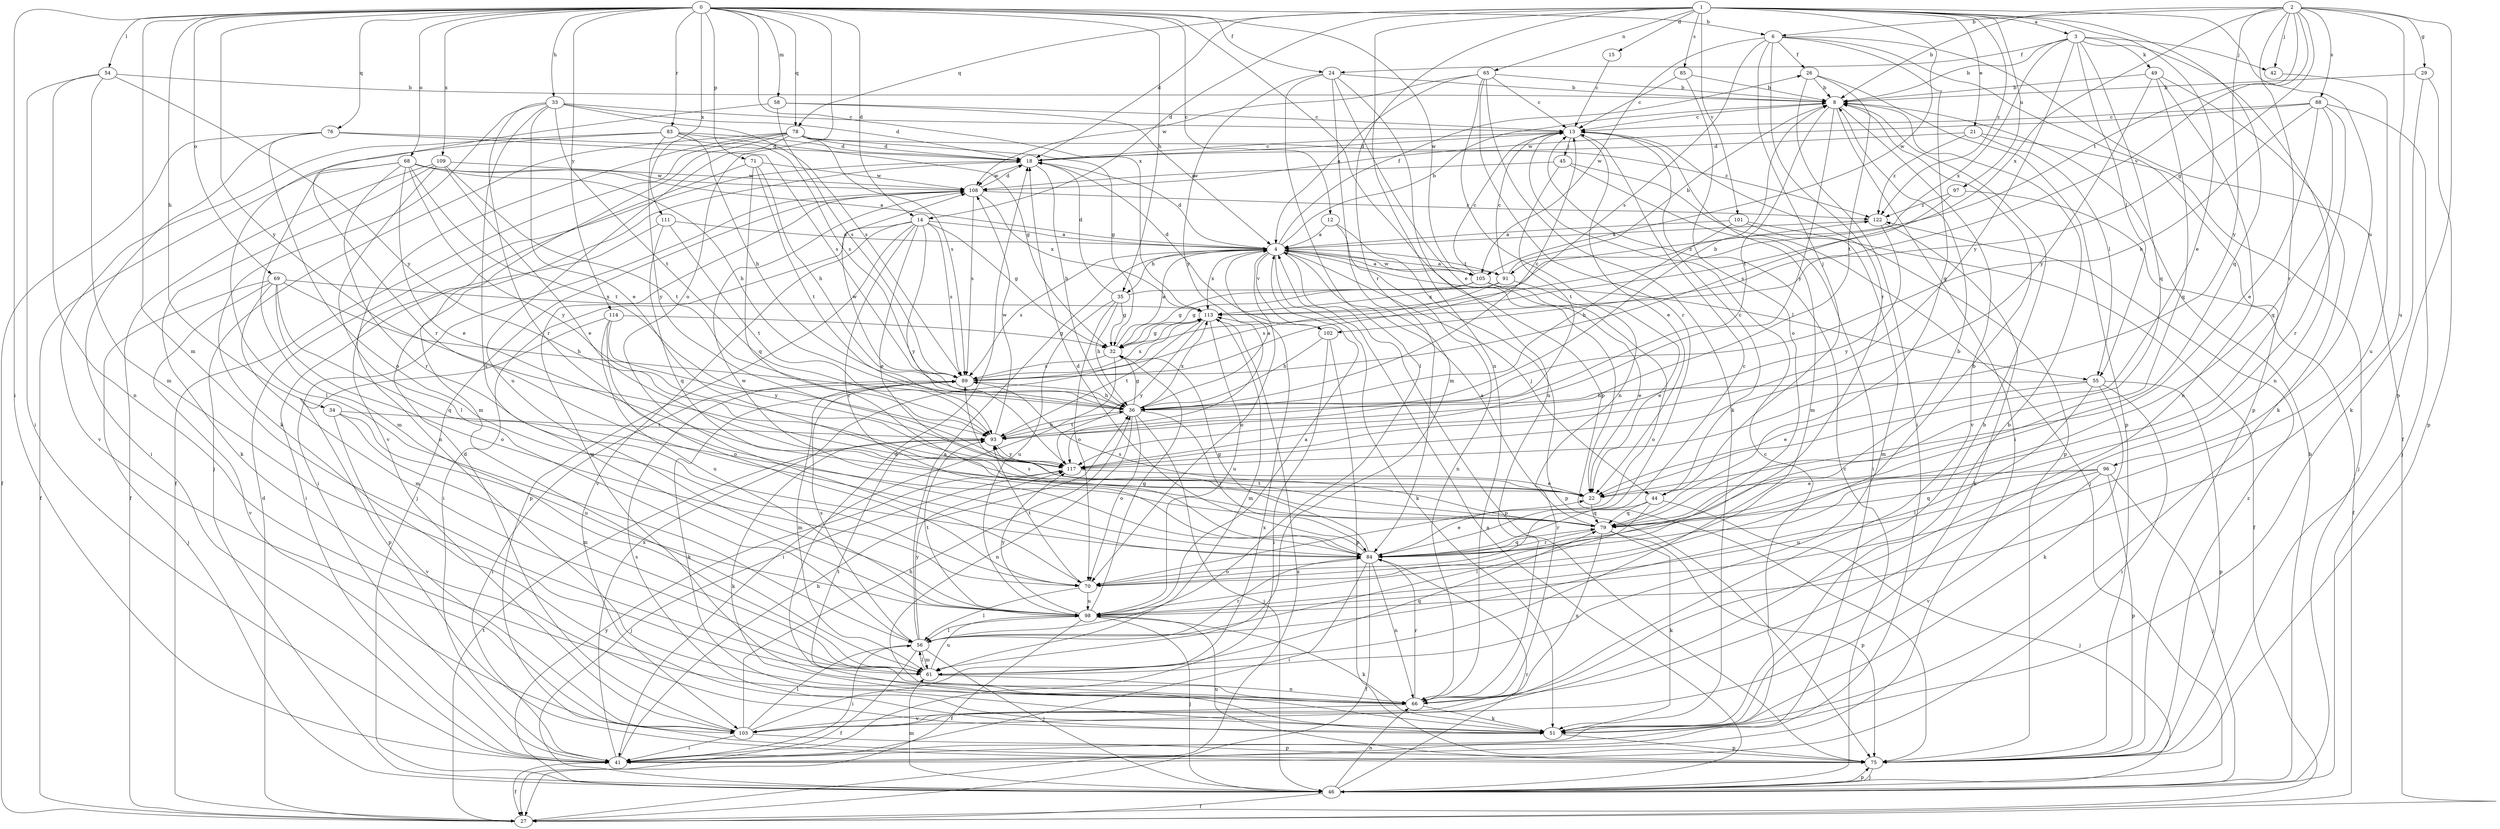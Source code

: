 strict digraph  {
0;
1;
2;
3;
4;
6;
8;
12;
13;
14;
15;
18;
21;
22;
24;
26;
27;
29;
32;
33;
34;
35;
36;
41;
42;
44;
45;
46;
49;
51;
54;
55;
56;
58;
61;
65;
66;
68;
69;
70;
71;
75;
76;
78;
79;
83;
84;
85;
88;
89;
91;
93;
96;
97;
98;
101;
102;
103;
105;
108;
109;
111;
113;
114;
117;
122;
0 -> 6  [label=b];
0 -> 12  [label=c];
0 -> 14  [label=d];
0 -> 24  [label=f];
0 -> 33  [label=h];
0 -> 34  [label=h];
0 -> 35  [label=h];
0 -> 41  [label=i];
0 -> 54  [label=l];
0 -> 58  [label=m];
0 -> 61  [label=m];
0 -> 68  [label=o];
0 -> 69  [label=o];
0 -> 70  [label=o];
0 -> 71  [label=p];
0 -> 75  [label=p];
0 -> 76  [label=q];
0 -> 78  [label=q];
0 -> 83  [label=r];
0 -> 105  [label=w];
0 -> 109  [label=x];
0 -> 111  [label=x];
0 -> 113  [label=x];
0 -> 114  [label=y];
0 -> 117  [label=y];
1 -> 3  [label=a];
1 -> 14  [label=d];
1 -> 15  [label=d];
1 -> 18  [label=d];
1 -> 21  [label=e];
1 -> 22  [label=e];
1 -> 65  [label=n];
1 -> 66  [label=n];
1 -> 78  [label=q];
1 -> 79  [label=q];
1 -> 84  [label=r];
1 -> 85  [label=s];
1 -> 96  [label=u];
1 -> 97  [label=u];
1 -> 101  [label=v];
1 -> 105  [label=w];
1 -> 122  [label=z];
2 -> 6  [label=b];
2 -> 8  [label=b];
2 -> 29  [label=g];
2 -> 32  [label=g];
2 -> 42  [label=j];
2 -> 75  [label=p];
2 -> 84  [label=r];
2 -> 88  [label=s];
2 -> 91  [label=t];
2 -> 98  [label=u];
2 -> 102  [label=v];
2 -> 113  [label=x];
2 -> 117  [label=y];
3 -> 8  [label=b];
3 -> 24  [label=f];
3 -> 42  [label=j];
3 -> 49  [label=k];
3 -> 55  [label=l];
3 -> 66  [label=n];
3 -> 79  [label=q];
3 -> 113  [label=x];
3 -> 117  [label=y];
4 -> 8  [label=b];
4 -> 18  [label=d];
4 -> 26  [label=f];
4 -> 35  [label=h];
4 -> 44  [label=j];
4 -> 51  [label=k];
4 -> 55  [label=l];
4 -> 70  [label=o];
4 -> 75  [label=p];
4 -> 89  [label=s];
4 -> 91  [label=t];
4 -> 102  [label=v];
4 -> 105  [label=w];
4 -> 113  [label=x];
6 -> 26  [label=f];
6 -> 27  [label=f];
6 -> 44  [label=j];
6 -> 75  [label=p];
6 -> 79  [label=q];
6 -> 84  [label=r];
6 -> 89  [label=s];
6 -> 105  [label=w];
8 -> 13  [label=c];
8 -> 41  [label=i];
8 -> 93  [label=t];
8 -> 103  [label=v];
8 -> 117  [label=y];
12 -> 4  [label=a];
12 -> 66  [label=n];
12 -> 75  [label=p];
13 -> 18  [label=d];
13 -> 22  [label=e];
13 -> 45  [label=j];
13 -> 61  [label=m];
13 -> 75  [label=p];
14 -> 4  [label=a];
14 -> 22  [label=e];
14 -> 32  [label=g];
14 -> 41  [label=i];
14 -> 75  [label=p];
14 -> 84  [label=r];
14 -> 89  [label=s];
14 -> 103  [label=v];
14 -> 117  [label=y];
15 -> 13  [label=c];
18 -> 13  [label=c];
18 -> 36  [label=h];
18 -> 108  [label=w];
21 -> 18  [label=d];
21 -> 46  [label=j];
21 -> 55  [label=l];
21 -> 122  [label=z];
22 -> 79  [label=q];
24 -> 8  [label=b];
24 -> 22  [label=e];
24 -> 56  [label=l];
24 -> 61  [label=m];
24 -> 66  [label=n];
24 -> 117  [label=y];
26 -> 8  [label=b];
26 -> 41  [label=i];
26 -> 75  [label=p];
26 -> 93  [label=t];
27 -> 18  [label=d];
27 -> 93  [label=t];
27 -> 113  [label=x];
29 -> 8  [label=b];
29 -> 51  [label=k];
29 -> 75  [label=p];
32 -> 4  [label=a];
32 -> 41  [label=i];
32 -> 89  [label=s];
33 -> 13  [label=c];
33 -> 18  [label=d];
33 -> 22  [label=e];
33 -> 51  [label=k];
33 -> 84  [label=r];
33 -> 89  [label=s];
33 -> 93  [label=t];
33 -> 98  [label=u];
34 -> 61  [label=m];
34 -> 93  [label=t];
34 -> 98  [label=u];
34 -> 103  [label=v];
35 -> 18  [label=d];
35 -> 32  [label=g];
35 -> 36  [label=h];
35 -> 70  [label=o];
35 -> 98  [label=u];
35 -> 122  [label=z];
36 -> 4  [label=a];
36 -> 8  [label=b];
36 -> 13  [label=c];
36 -> 32  [label=g];
36 -> 46  [label=j];
36 -> 66  [label=n];
36 -> 70  [label=o];
36 -> 84  [label=r];
36 -> 93  [label=t];
36 -> 108  [label=w];
36 -> 113  [label=x];
41 -> 13  [label=c];
41 -> 27  [label=f];
41 -> 36  [label=h];
41 -> 113  [label=x];
42 -> 98  [label=u];
44 -> 13  [label=c];
44 -> 46  [label=j];
44 -> 56  [label=l];
44 -> 79  [label=q];
44 -> 84  [label=r];
45 -> 41  [label=i];
45 -> 46  [label=j];
45 -> 93  [label=t];
45 -> 108  [label=w];
46 -> 4  [label=a];
46 -> 8  [label=b];
46 -> 13  [label=c];
46 -> 27  [label=f];
46 -> 61  [label=m];
46 -> 66  [label=n];
46 -> 75  [label=p];
46 -> 84  [label=r];
46 -> 117  [label=y];
49 -> 8  [label=b];
49 -> 51  [label=k];
49 -> 66  [label=n];
49 -> 79  [label=q];
49 -> 117  [label=y];
51 -> 8  [label=b];
51 -> 18  [label=d];
51 -> 75  [label=p];
51 -> 89  [label=s];
54 -> 8  [label=b];
54 -> 41  [label=i];
54 -> 61  [label=m];
54 -> 66  [label=n];
54 -> 117  [label=y];
55 -> 22  [label=e];
55 -> 36  [label=h];
55 -> 41  [label=i];
55 -> 51  [label=k];
55 -> 56  [label=l];
55 -> 75  [label=p];
56 -> 4  [label=a];
56 -> 27  [label=f];
56 -> 41  [label=i];
56 -> 46  [label=j];
56 -> 61  [label=m];
56 -> 84  [label=r];
56 -> 89  [label=s];
56 -> 117  [label=y];
58 -> 4  [label=a];
58 -> 13  [label=c];
58 -> 84  [label=r];
58 -> 89  [label=s];
61 -> 56  [label=l];
61 -> 66  [label=n];
61 -> 79  [label=q];
61 -> 98  [label=u];
65 -> 4  [label=a];
65 -> 8  [label=b];
65 -> 13  [label=c];
65 -> 51  [label=k];
65 -> 66  [label=n];
65 -> 84  [label=r];
65 -> 108  [label=w];
66 -> 51  [label=k];
66 -> 84  [label=r];
66 -> 93  [label=t];
66 -> 103  [label=v];
66 -> 108  [label=w];
68 -> 4  [label=a];
68 -> 22  [label=e];
68 -> 27  [label=f];
68 -> 36  [label=h];
68 -> 61  [label=m];
68 -> 84  [label=r];
68 -> 93  [label=t];
68 -> 108  [label=w];
68 -> 117  [label=y];
69 -> 36  [label=h];
69 -> 46  [label=j];
69 -> 61  [label=m];
69 -> 70  [label=o];
69 -> 79  [label=q];
69 -> 103  [label=v];
69 -> 113  [label=x];
70 -> 8  [label=b];
70 -> 13  [label=c];
70 -> 56  [label=l];
70 -> 93  [label=t];
70 -> 98  [label=u];
71 -> 36  [label=h];
71 -> 66  [label=n];
71 -> 79  [label=q];
71 -> 93  [label=t];
71 -> 108  [label=w];
75 -> 46  [label=j];
75 -> 98  [label=u];
75 -> 122  [label=z];
76 -> 18  [label=d];
76 -> 27  [label=f];
76 -> 41  [label=i];
76 -> 70  [label=o];
76 -> 89  [label=s];
78 -> 18  [label=d];
78 -> 27  [label=f];
78 -> 32  [label=g];
78 -> 46  [label=j];
78 -> 61  [label=m];
78 -> 89  [label=s];
78 -> 98  [label=u];
78 -> 103  [label=v];
78 -> 122  [label=z];
79 -> 4  [label=a];
79 -> 51  [label=k];
79 -> 66  [label=n];
79 -> 75  [label=p];
79 -> 84  [label=r];
79 -> 89  [label=s];
79 -> 93  [label=t];
83 -> 18  [label=d];
83 -> 32  [label=g];
83 -> 36  [label=h];
83 -> 56  [label=l];
83 -> 89  [label=s];
83 -> 103  [label=v];
83 -> 117  [label=y];
84 -> 18  [label=d];
84 -> 22  [label=e];
84 -> 27  [label=f];
84 -> 32  [label=g];
84 -> 41  [label=i];
84 -> 66  [label=n];
84 -> 70  [label=o];
84 -> 79  [label=q];
84 -> 89  [label=s];
84 -> 108  [label=w];
85 -> 8  [label=b];
85 -> 13  [label=c];
85 -> 70  [label=o];
88 -> 13  [label=c];
88 -> 22  [label=e];
88 -> 36  [label=h];
88 -> 46  [label=j];
88 -> 79  [label=q];
88 -> 84  [label=r];
88 -> 108  [label=w];
89 -> 36  [label=h];
89 -> 41  [label=i];
89 -> 51  [label=k];
89 -> 61  [label=m];
89 -> 113  [label=x];
91 -> 4  [label=a];
91 -> 8  [label=b];
91 -> 13  [label=c];
91 -> 22  [label=e];
91 -> 32  [label=g];
91 -> 89  [label=s];
93 -> 36  [label=h];
93 -> 51  [label=k];
93 -> 108  [label=w];
93 -> 117  [label=y];
96 -> 22  [label=e];
96 -> 46  [label=j];
96 -> 75  [label=p];
96 -> 79  [label=q];
96 -> 98  [label=u];
96 -> 103  [label=v];
97 -> 27  [label=f];
97 -> 89  [label=s];
97 -> 122  [label=z];
98 -> 4  [label=a];
98 -> 8  [label=b];
98 -> 27  [label=f];
98 -> 32  [label=g];
98 -> 46  [label=j];
98 -> 51  [label=k];
98 -> 56  [label=l];
98 -> 93  [label=t];
98 -> 117  [label=y];
101 -> 4  [label=a];
101 -> 27  [label=f];
101 -> 36  [label=h];
101 -> 61  [label=m];
102 -> 18  [label=d];
102 -> 36  [label=h];
102 -> 41  [label=i];
102 -> 75  [label=p];
103 -> 8  [label=b];
103 -> 18  [label=d];
103 -> 36  [label=h];
103 -> 41  [label=i];
103 -> 56  [label=l];
103 -> 75  [label=p];
103 -> 113  [label=x];
105 -> 4  [label=a];
105 -> 13  [label=c];
105 -> 22  [label=e];
105 -> 32  [label=g];
105 -> 70  [label=o];
105 -> 113  [label=x];
108 -> 18  [label=d];
108 -> 41  [label=i];
108 -> 46  [label=j];
108 -> 89  [label=s];
108 -> 113  [label=x];
108 -> 122  [label=z];
109 -> 22  [label=e];
109 -> 27  [label=f];
109 -> 51  [label=k];
109 -> 56  [label=l];
109 -> 93  [label=t];
109 -> 108  [label=w];
111 -> 4  [label=a];
111 -> 41  [label=i];
111 -> 79  [label=q];
111 -> 93  [label=t];
113 -> 32  [label=g];
113 -> 61  [label=m];
113 -> 93  [label=t];
113 -> 98  [label=u];
113 -> 117  [label=y];
114 -> 32  [label=g];
114 -> 70  [label=o];
114 -> 75  [label=p];
114 -> 98  [label=u];
114 -> 117  [label=y];
117 -> 22  [label=e];
117 -> 46  [label=j];
122 -> 4  [label=a];
122 -> 51  [label=k];
122 -> 117  [label=y];
}
